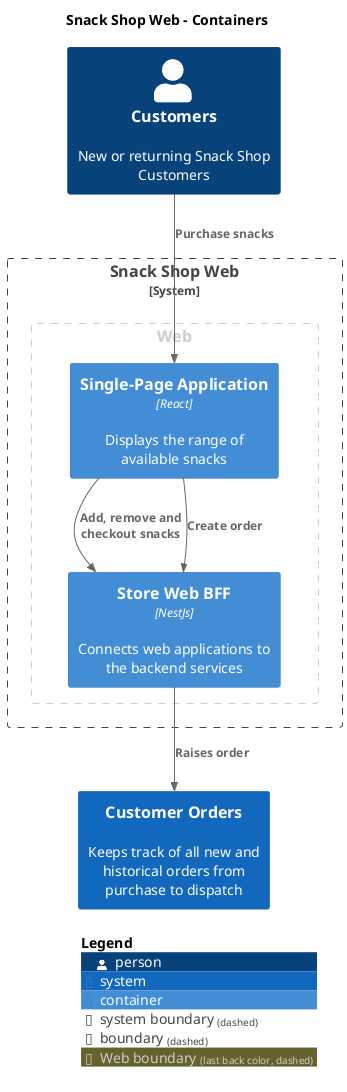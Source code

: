 @startuml
set separator none
title Snack Shop Web - Containers

top to bottom direction

!include <C4/C4>
!include <C4/C4_Context>
!include <C4/C4_Container>

Person(Customers, "Customers", $descr="New or returning Snack Shop Customers", $tags="", $link="")
System(CustomerOrders, "Customer Orders", $descr="Keeps track of all new and historical orders from purchase to dispatch", $tags="", $link="")

System_Boundary("SnackShopWeb_boundary", "Snack Shop Web", $tags="") {
  AddBoundaryTag("Web", $borderColor="#cccccc", $fontColor="#cccccc", $borderStyle="dashed")
  Boundary(group_1, "Web", $tags="Web") {
    Container(SnackShopWeb.SinglePageApplication, "Single-Page Application", $techn="React", $descr="Displays the range of available snacks", $tags="", $link="")
    Container(SnackShopWeb.StoreWebBFF, "Store Web BFF", $techn="NestJs", $descr="Connects web applications to the backend services", $tags="", $link="")
  }

}

Rel(Customers, SnackShopWeb.SinglePageApplication, "Purchase snacks", $techn="", $tags="", $link="")
Rel(SnackShopWeb.SinglePageApplication, SnackShopWeb.StoreWebBFF, "Add, remove and checkout snacks", $techn="", $tags="", $link="")
Rel(SnackShopWeb.SinglePageApplication, SnackShopWeb.StoreWebBFF, "Create order", $techn="", $tags="", $link="")
Rel(SnackShopWeb.StoreWebBFF, CustomerOrders, "Raises order", $techn="", $tags="", $link="")

SHOW_LEGEND(true)
@enduml